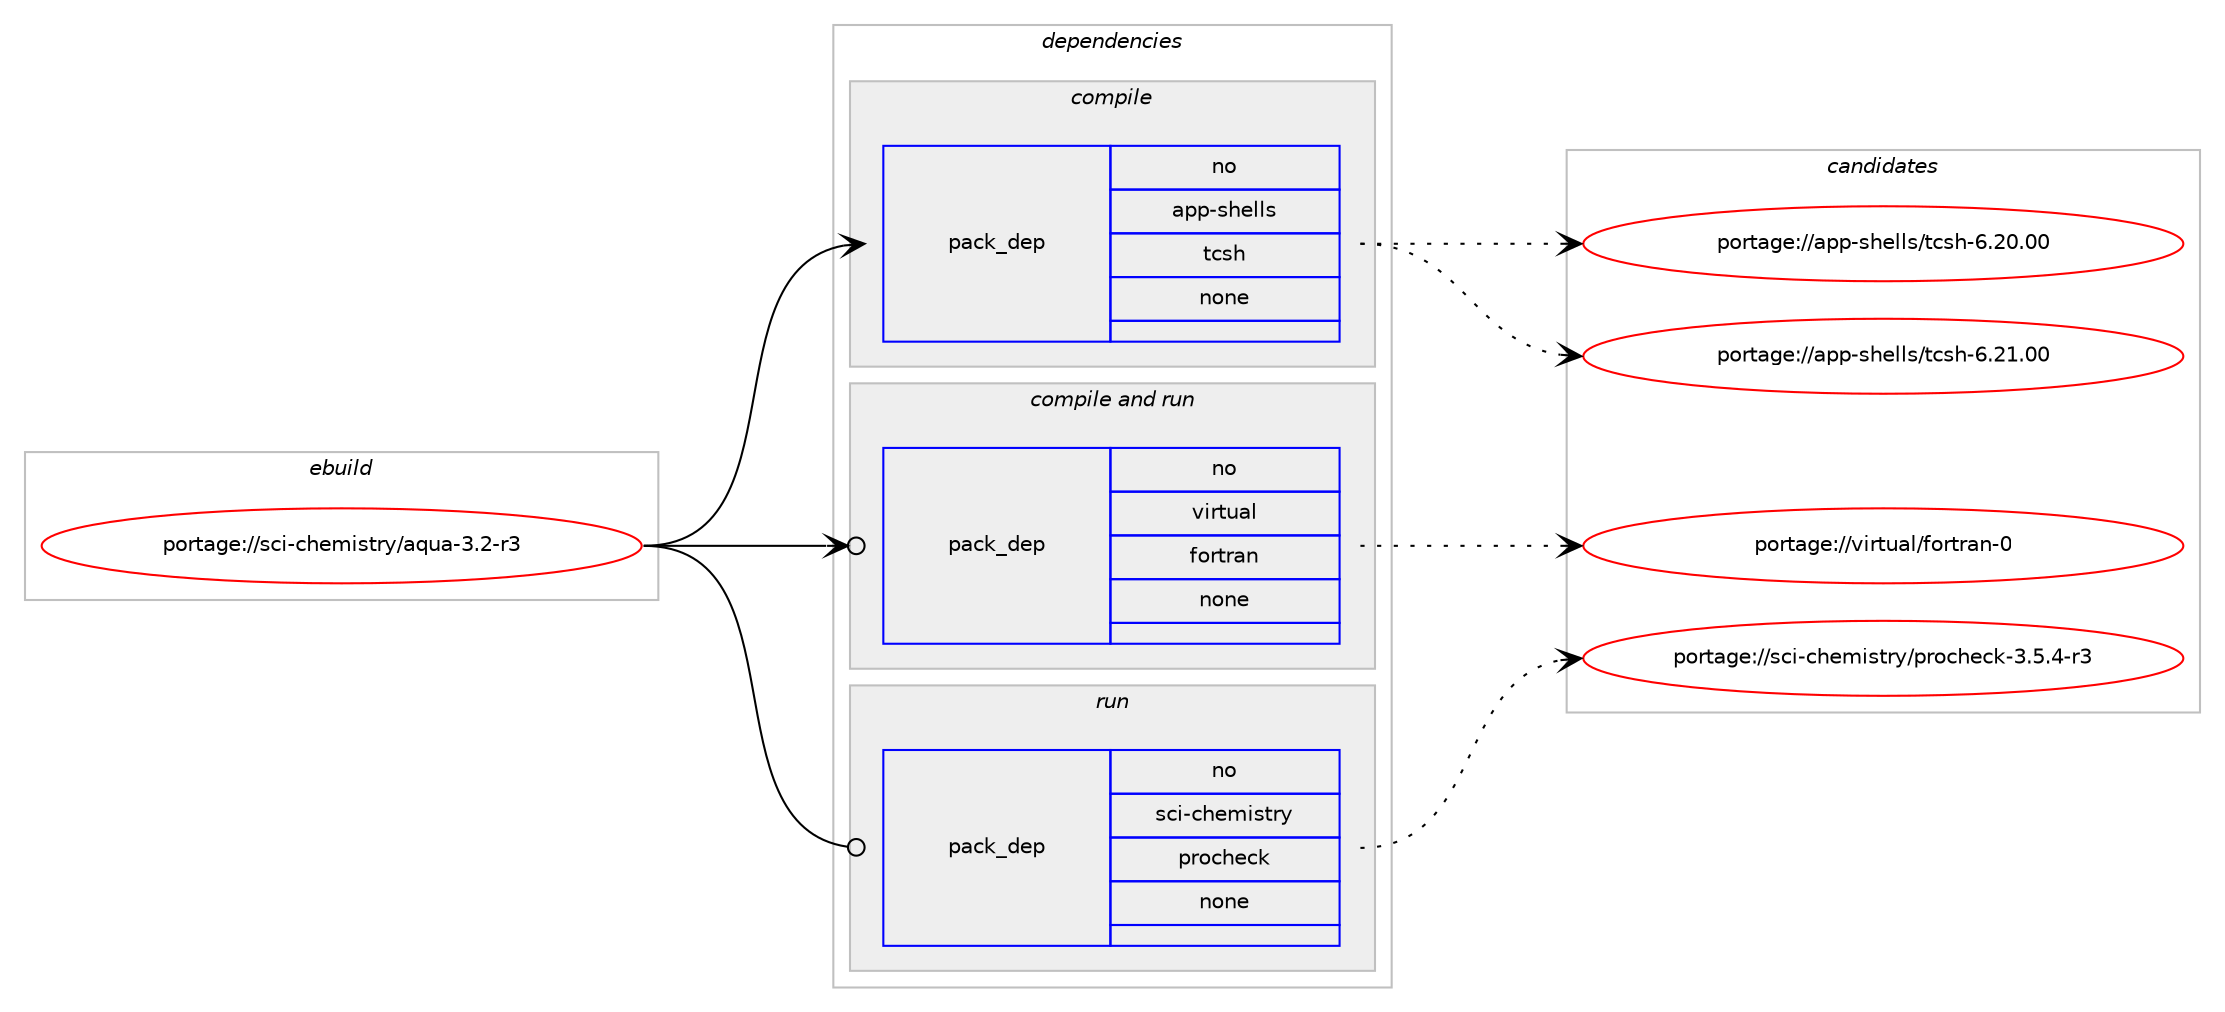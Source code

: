 digraph prolog {

# *************
# Graph options
# *************

newrank=true;
concentrate=true;
compound=true;
graph [rankdir=LR,fontname=Helvetica,fontsize=10,ranksep=1.5];#, ranksep=2.5, nodesep=0.2];
edge  [arrowhead=vee];
node  [fontname=Helvetica,fontsize=10];

# **********
# The ebuild
# **********

subgraph cluster_leftcol {
color=gray;
rank=same;
label=<<i>ebuild</i>>;
id [label="portage://sci-chemistry/aqua-3.2-r3", color=red, width=4, href="../sci-chemistry/aqua-3.2-r3.svg"];
}

# ****************
# The dependencies
# ****************

subgraph cluster_midcol {
color=gray;
label=<<i>dependencies</i>>;
subgraph cluster_compile {
fillcolor="#eeeeee";
style=filled;
label=<<i>compile</i>>;
subgraph pack282523 {
dependency384507 [label=<<TABLE BORDER="0" CELLBORDER="1" CELLSPACING="0" CELLPADDING="4" WIDTH="220"><TR><TD ROWSPAN="6" CELLPADDING="30">pack_dep</TD></TR><TR><TD WIDTH="110">no</TD></TR><TR><TD>app-shells</TD></TR><TR><TD>tcsh</TD></TR><TR><TD>none</TD></TR><TR><TD></TD></TR></TABLE>>, shape=none, color=blue];
}
id:e -> dependency384507:w [weight=20,style="solid",arrowhead="vee"];
}
subgraph cluster_compileandrun {
fillcolor="#eeeeee";
style=filled;
label=<<i>compile and run</i>>;
subgraph pack282524 {
dependency384508 [label=<<TABLE BORDER="0" CELLBORDER="1" CELLSPACING="0" CELLPADDING="4" WIDTH="220"><TR><TD ROWSPAN="6" CELLPADDING="30">pack_dep</TD></TR><TR><TD WIDTH="110">no</TD></TR><TR><TD>virtual</TD></TR><TR><TD>fortran</TD></TR><TR><TD>none</TD></TR><TR><TD></TD></TR></TABLE>>, shape=none, color=blue];
}
id:e -> dependency384508:w [weight=20,style="solid",arrowhead="odotvee"];
}
subgraph cluster_run {
fillcolor="#eeeeee";
style=filled;
label=<<i>run</i>>;
subgraph pack282525 {
dependency384509 [label=<<TABLE BORDER="0" CELLBORDER="1" CELLSPACING="0" CELLPADDING="4" WIDTH="220"><TR><TD ROWSPAN="6" CELLPADDING="30">pack_dep</TD></TR><TR><TD WIDTH="110">no</TD></TR><TR><TD>sci-chemistry</TD></TR><TR><TD>procheck</TD></TR><TR><TD>none</TD></TR><TR><TD></TD></TR></TABLE>>, shape=none, color=blue];
}
id:e -> dependency384509:w [weight=20,style="solid",arrowhead="odot"];
}
}

# **************
# The candidates
# **************

subgraph cluster_choices {
rank=same;
color=gray;
label=<<i>candidates</i>>;

subgraph choice282523 {
color=black;
nodesep=1;
choiceportage971121124511510410110810811547116991151044554465048464848 [label="portage://app-shells/tcsh-6.20.00", color=red, width=4,href="../app-shells/tcsh-6.20.00.svg"];
choiceportage971121124511510410110810811547116991151044554465049464848 [label="portage://app-shells/tcsh-6.21.00", color=red, width=4,href="../app-shells/tcsh-6.21.00.svg"];
dependency384507:e -> choiceportage971121124511510410110810811547116991151044554465048464848:w [style=dotted,weight="100"];
dependency384507:e -> choiceportage971121124511510410110810811547116991151044554465049464848:w [style=dotted,weight="100"];
}
subgraph choice282524 {
color=black;
nodesep=1;
choiceportage1181051141161179710847102111114116114971104548 [label="portage://virtual/fortran-0", color=red, width=4,href="../virtual/fortran-0.svg"];
dependency384508:e -> choiceportage1181051141161179710847102111114116114971104548:w [style=dotted,weight="100"];
}
subgraph choice282525 {
color=black;
nodesep=1;
choiceportage1159910545991041011091051151161141214711211411199104101991074551465346524511451 [label="portage://sci-chemistry/procheck-3.5.4-r3", color=red, width=4,href="../sci-chemistry/procheck-3.5.4-r3.svg"];
dependency384509:e -> choiceportage1159910545991041011091051151161141214711211411199104101991074551465346524511451:w [style=dotted,weight="100"];
}
}

}

